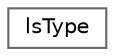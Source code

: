 digraph "Graphical Class Hierarchy"
{
 // LATEX_PDF_SIZE
  bgcolor="transparent";
  edge [fontname=Helvetica,fontsize=10,labelfontname=Helvetica,labelfontsize=10];
  node [fontname=Helvetica,fontsize=10,shape=box,height=0.2,width=0.4];
  rankdir="LR";
  Node0 [id="Node000000",label="lsType",height=0.2,width=0.4,color="grey40", fillcolor="white", style="filled",URL="$classls_type.html",tooltip="Linear system of equations solver type."];
}

